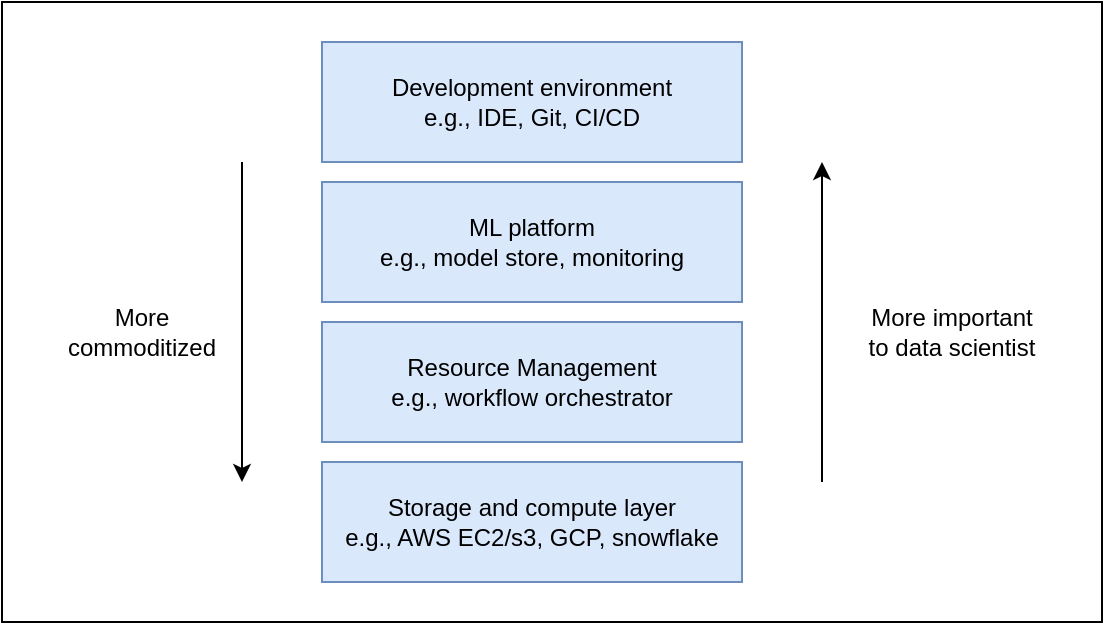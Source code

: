 <mxfile version="21.0.6" type="github">
  <diagram name="Page-1" id="kTUMGS3Ad_0SVGwf9lWE">
    <mxGraphModel dx="1434" dy="796" grid="1" gridSize="10" guides="1" tooltips="1" connect="1" arrows="1" fold="1" page="1" pageScale="1" pageWidth="850" pageHeight="1100" math="0" shadow="0">
      <root>
        <mxCell id="0" />
        <mxCell id="1" parent="0" />
        <mxCell id="pnt_n_mxFb-sLE3t90gV-11" value="" style="rounded=0;whiteSpace=wrap;html=1;" vertex="1" parent="1">
          <mxGeometry x="200" y="360" width="550" height="310" as="geometry" />
        </mxCell>
        <mxCell id="pnt_n_mxFb-sLE3t90gV-1" value="Development environment&lt;br&gt;e.g., IDE, Git, CI/CD" style="rounded=0;whiteSpace=wrap;html=1;fillColor=#dae8fc;strokeColor=#6c8ebf;" vertex="1" parent="1">
          <mxGeometry x="360" y="380" width="210" height="60" as="geometry" />
        </mxCell>
        <mxCell id="pnt_n_mxFb-sLE3t90gV-2" value="ML platform&lt;br&gt;e.g., model store, monitoring" style="rounded=0;whiteSpace=wrap;html=1;fillColor=#dae8fc;strokeColor=#6c8ebf;" vertex="1" parent="1">
          <mxGeometry x="360" y="450" width="210" height="60" as="geometry" />
        </mxCell>
        <mxCell id="pnt_n_mxFb-sLE3t90gV-3" value="Resource Management&lt;br&gt;e.g., workflow orchestrator" style="rounded=0;whiteSpace=wrap;html=1;fillColor=#dae8fc;strokeColor=#6c8ebf;" vertex="1" parent="1">
          <mxGeometry x="360" y="520" width="210" height="60" as="geometry" />
        </mxCell>
        <mxCell id="pnt_n_mxFb-sLE3t90gV-4" value="Storage and compute layer&lt;br&gt;e.g., AWS EC2/s3, GCP, snowflake" style="rounded=0;whiteSpace=wrap;html=1;fillColor=#dae8fc;strokeColor=#6c8ebf;" vertex="1" parent="1">
          <mxGeometry x="360" y="590" width="210" height="60" as="geometry" />
        </mxCell>
        <mxCell id="pnt_n_mxFb-sLE3t90gV-7" value="" style="endArrow=classic;html=1;rounded=0;" edge="1" parent="1">
          <mxGeometry width="50" height="50" relative="1" as="geometry">
            <mxPoint x="320" y="440" as="sourcePoint" />
            <mxPoint x="320" y="600" as="targetPoint" />
          </mxGeometry>
        </mxCell>
        <mxCell id="pnt_n_mxFb-sLE3t90gV-8" value="" style="endArrow=classic;html=1;rounded=0;" edge="1" parent="1">
          <mxGeometry width="50" height="50" relative="1" as="geometry">
            <mxPoint x="610" y="600" as="sourcePoint" />
            <mxPoint x="610" y="440" as="targetPoint" />
          </mxGeometry>
        </mxCell>
        <mxCell id="pnt_n_mxFb-sLE3t90gV-9" value="More commoditized" style="text;html=1;strokeColor=none;fillColor=none;align=center;verticalAlign=middle;whiteSpace=wrap;rounded=0;" vertex="1" parent="1">
          <mxGeometry x="240" y="510" width="60" height="30" as="geometry" />
        </mxCell>
        <mxCell id="pnt_n_mxFb-sLE3t90gV-10" value="More important to data scientist" style="text;html=1;strokeColor=none;fillColor=none;align=center;verticalAlign=middle;whiteSpace=wrap;rounded=0;" vertex="1" parent="1">
          <mxGeometry x="630" y="510" width="90" height="30" as="geometry" />
        </mxCell>
      </root>
    </mxGraphModel>
  </diagram>
</mxfile>

